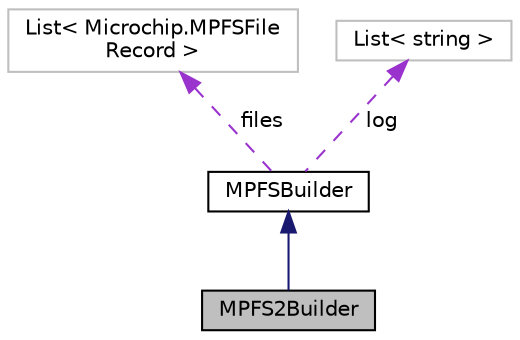 digraph "MPFS2Builder"
{
  edge [fontname="Helvetica",fontsize="10",labelfontname="Helvetica",labelfontsize="10"];
  node [fontname="Helvetica",fontsize="10",shape=record];
  Node1 [label="MPFS2Builder",height=0.2,width=0.4,color="black", fillcolor="grey75", style="filled", fontcolor="black"];
  Node2 -> Node1 [dir="back",color="midnightblue",fontsize="10",style="solid",fontname="Helvetica"];
  Node2 [label="MPFSBuilder",height=0.2,width=0.4,color="black", fillcolor="white", style="filled",URL="$class_microchip_1_1_m_p_f_s_builder.html"];
  Node3 -> Node2 [dir="back",color="darkorchid3",fontsize="10",style="dashed",label=" files" ,fontname="Helvetica"];
  Node3 [label="List\< Microchip.MPFSFile\lRecord \>",height=0.2,width=0.4,color="grey75", fillcolor="white", style="filled"];
  Node4 -> Node2 [dir="back",color="darkorchid3",fontsize="10",style="dashed",label=" log" ,fontname="Helvetica"];
  Node4 [label="List\< string \>",height=0.2,width=0.4,color="grey75", fillcolor="white", style="filled"];
}
